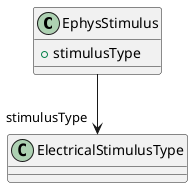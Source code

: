 @startuml
class EphysStimulus {
+stimulusType

}
EphysStimulus -d-> "stimulusType" ElectricalStimulusType

@enduml